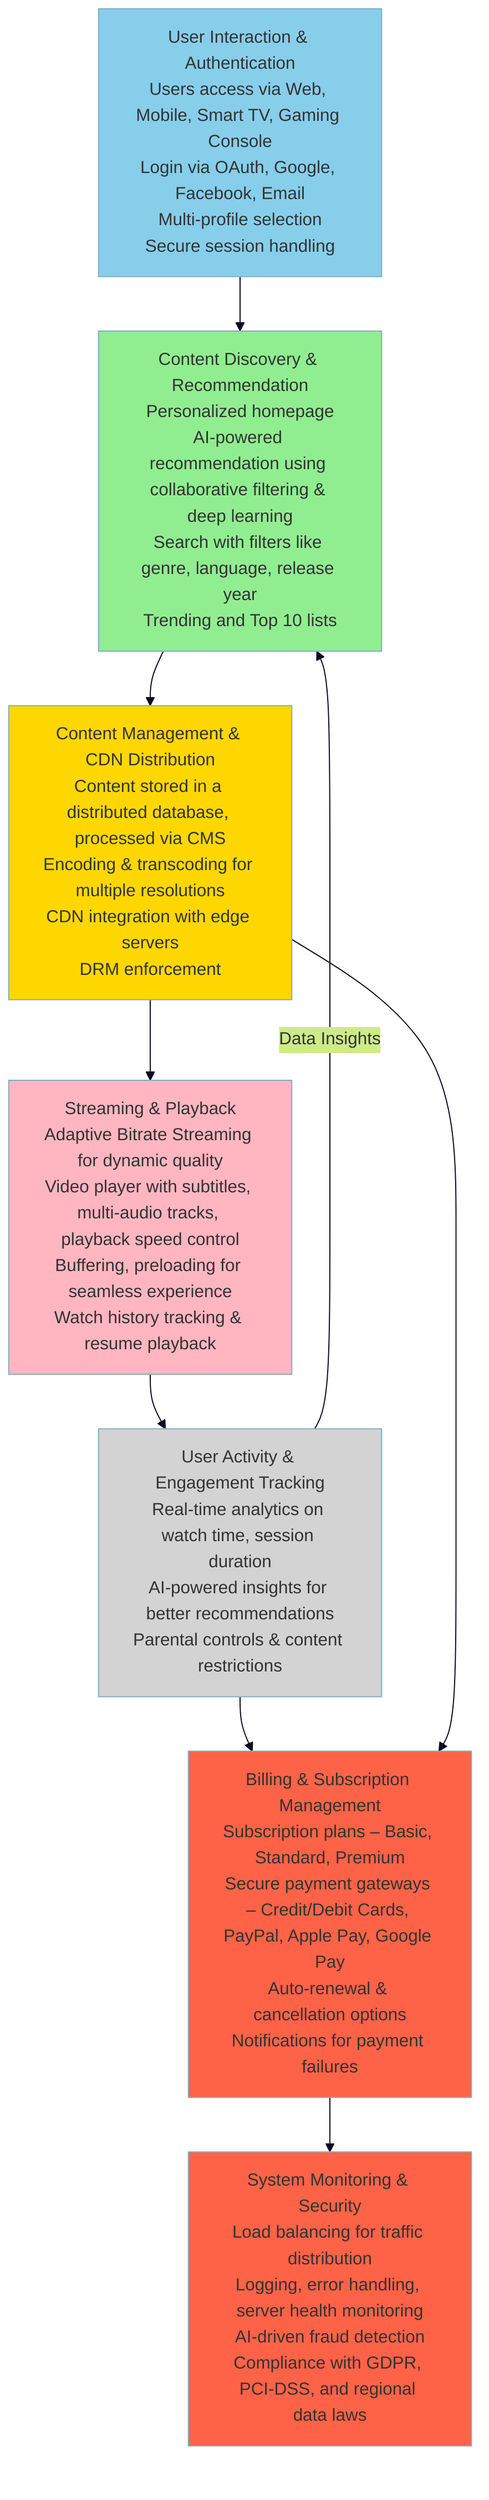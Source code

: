 %%{init: {'theme': 'base', 'themeVariables': {'background': '#F5F5DC', 'primaryColor': '#87CEEB', 'tertiaryColor': '#FF4500'}}}%%
flowchart TD
    A[User Interaction & Authentication\nUsers access via Web, Mobile, Smart TV, Gaming Console\nLogin via OAuth, Google, Facebook, Email\nMulti-profile selection\nSecure session handling]:::userInteraction --> B[Content Discovery & Recommendation\nPersonalized homepage\nAI-powered recommendation using collaborative filtering & deep learning\nSearch with filters like genre, language, release year\nTrending and Top 10 lists]:::recommendationEngine
    
    B --> C[Content Management & CDN Distribution\nContent stored in a distributed database, processed via CMS\nEncoding & transcoding for multiple resolutions\nCDN integration with edge servers\nDRM enforcement]:::contentManagement
    
    C --> D[Streaming & Playback\nAdaptive Bitrate Streaming for dynamic quality\nVideo player with subtitles, multi-audio tracks, playback speed control\nBuffering, preloading for seamless experience\nWatch history tracking & resume playback]:::streamingPlayback
    
    D --> E[User Activity & Engagement Tracking\nReal-time analytics on watch time, session duration\nAI-powered insights for better recommendations\nParental controls & content restrictions]:::userActivity
    
    E --> F[Billing & Subscription Management\nSubscription plans – Basic, Standard, Premium\nSecure payment gateways – Credit/Debit Cards, PayPal, Apple Pay, Google Pay\nAuto-renewal & cancellation options\nNotifications for payment failures]:::billingSecurity
    
    C --> F
    E -->|Data Insights| B
    F --> G[System Monitoring & Security\nLoad balancing for traffic distribution\nLogging, error handling, server health monitoring\nAI-driven fraud detection\nCompliance with GDPR, PCI-DSS, and regional data laws]:::billingSecurity

    classDef userInteraction fill:#87CEEB;
    classDef recommendationEngine fill:#90EE90;
    classDef contentManagement fill:#FFD700;
    classDef streamingPlayback fill:#FFB6C1;
    classDef userActivity fill:#D3D3D3;
    classDef billingSecurity fill:#FF6347;